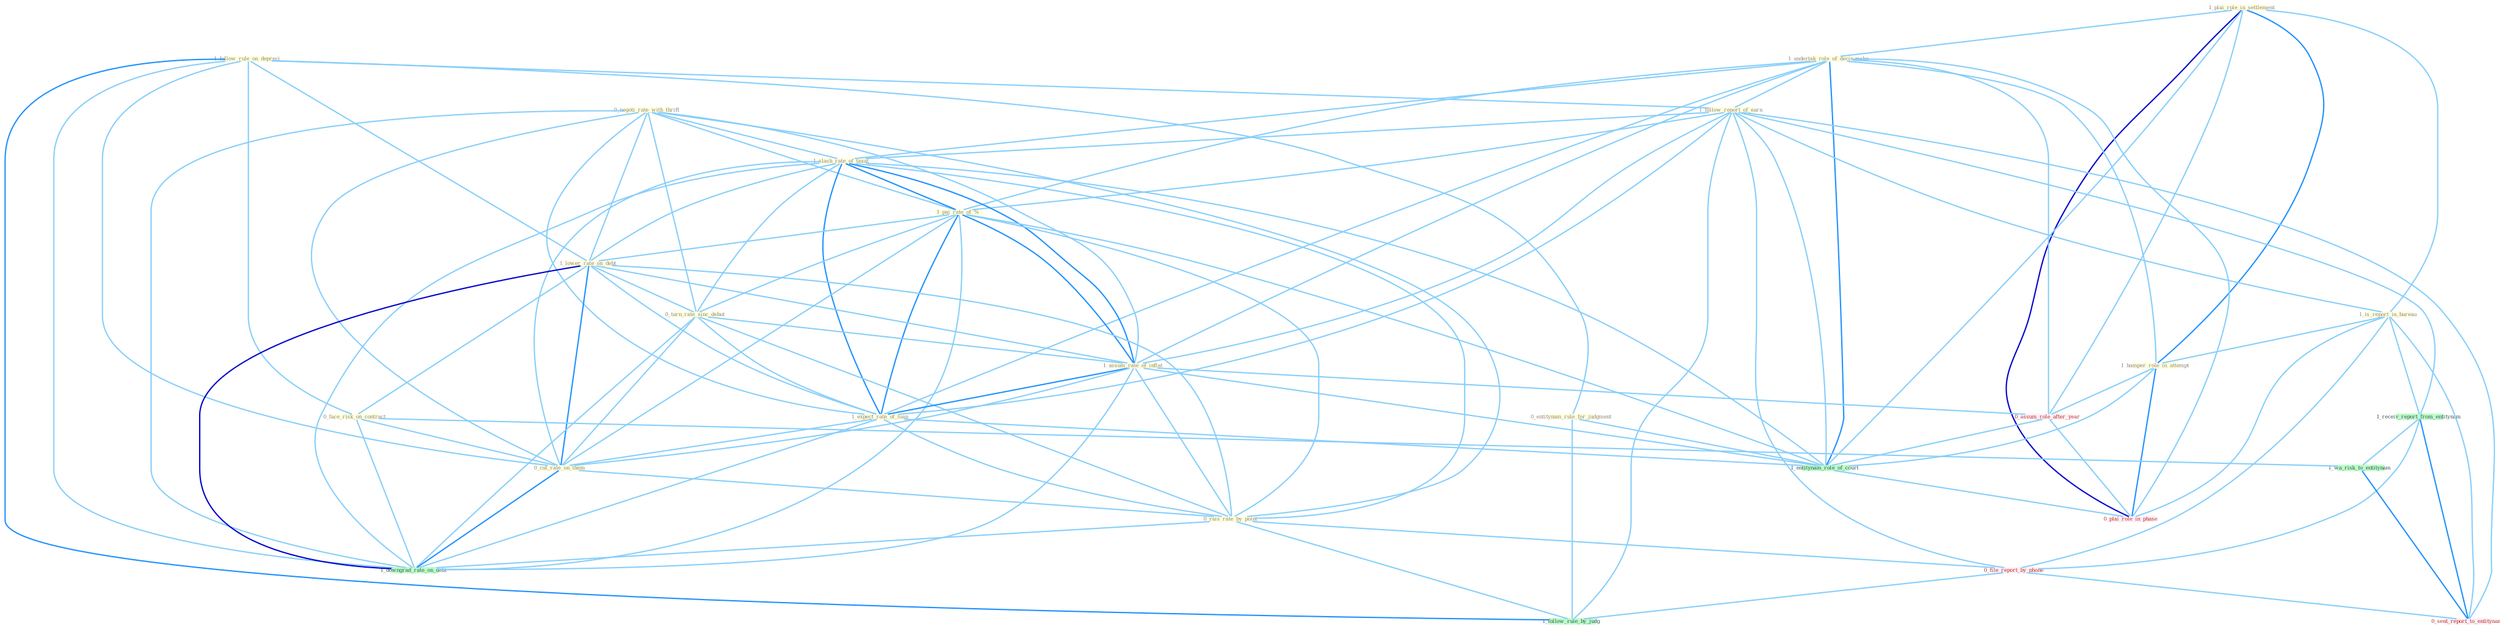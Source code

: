 Graph G{ 
    node
    [shape=polygon,style=filled,width=.5,height=.06,color="#BDFCC9",fixedsize=true,fontsize=4,
    fontcolor="#2f4f4f"];
    {node
    [color="#ffffe0", fontcolor="#8b7d6b"] "0_negoti_rate_with_thrift " "1_plai_role_in_settlement " "1_follow_rule_on_depreci " "1_undertak_role_of_decis-make " "1_follow_report_of_earn " "1_is_report_in_bureau " "1_slash_rate_of_taxat " "1_hamper_role_in_attempt " "1_pai_rate_of_% " "1_lower_rate_on_debt " "0_face_risk_on_contract " "0_turn_rate_sinc_debut " "1_assum_rate_of_inflat " "0_entitynam_rule_for_judgment " "1_expect_rate_of_loan " "0_cut_rate_on_them " "0_rais_rate_by_point "}
{node [color="#fff0f5", fontcolor="#b22222"] "0_assum_role_after_year " "0_file_report_by_phone " "0_sent_report_to_entitynam " "0_plai_role_in_phase "}
edge [color="#B0E2FF"];

	"0_negoti_rate_with_thrift " -- "1_slash_rate_of_taxat " [w="1", color="#87cefa" ];
	"0_negoti_rate_with_thrift " -- "1_pai_rate_of_% " [w="1", color="#87cefa" ];
	"0_negoti_rate_with_thrift " -- "1_lower_rate_on_debt " [w="1", color="#87cefa" ];
	"0_negoti_rate_with_thrift " -- "0_turn_rate_sinc_debut " [w="1", color="#87cefa" ];
	"0_negoti_rate_with_thrift " -- "1_assum_rate_of_inflat " [w="1", color="#87cefa" ];
	"0_negoti_rate_with_thrift " -- "1_expect_rate_of_loan " [w="1", color="#87cefa" ];
	"0_negoti_rate_with_thrift " -- "0_cut_rate_on_them " [w="1", color="#87cefa" ];
	"0_negoti_rate_with_thrift " -- "0_rais_rate_by_point " [w="1", color="#87cefa" ];
	"0_negoti_rate_with_thrift " -- "1_downgrad_rate_on_debt " [w="1", color="#87cefa" ];
	"1_plai_role_in_settlement " -- "1_undertak_role_of_decis-make " [w="1", color="#87cefa" ];
	"1_plai_role_in_settlement " -- "1_is_report_in_bureau " [w="1", color="#87cefa" ];
	"1_plai_role_in_settlement " -- "1_hamper_role_in_attempt " [w="2", color="#1e90ff" , len=0.8];
	"1_plai_role_in_settlement " -- "0_assum_role_after_year " [w="1", color="#87cefa" ];
	"1_plai_role_in_settlement " -- "1_entitynam_role_of_court " [w="1", color="#87cefa" ];
	"1_plai_role_in_settlement " -- "0_plai_role_in_phase " [w="3", color="#0000cd" , len=0.6];
	"1_follow_rule_on_depreci " -- "1_follow_report_of_earn " [w="1", color="#87cefa" ];
	"1_follow_rule_on_depreci " -- "1_lower_rate_on_debt " [w="1", color="#87cefa" ];
	"1_follow_rule_on_depreci " -- "0_face_risk_on_contract " [w="1", color="#87cefa" ];
	"1_follow_rule_on_depreci " -- "0_entitynam_rule_for_judgment " [w="1", color="#87cefa" ];
	"1_follow_rule_on_depreci " -- "0_cut_rate_on_them " [w="1", color="#87cefa" ];
	"1_follow_rule_on_depreci " -- "1_downgrad_rate_on_debt " [w="1", color="#87cefa" ];
	"1_follow_rule_on_depreci " -- "1_follow_rule_by_judg " [w="2", color="#1e90ff" , len=0.8];
	"1_undertak_role_of_decis-make " -- "1_follow_report_of_earn " [w="1", color="#87cefa" ];
	"1_undertak_role_of_decis-make " -- "1_slash_rate_of_taxat " [w="1", color="#87cefa" ];
	"1_undertak_role_of_decis-make " -- "1_hamper_role_in_attempt " [w="1", color="#87cefa" ];
	"1_undertak_role_of_decis-make " -- "1_pai_rate_of_% " [w="1", color="#87cefa" ];
	"1_undertak_role_of_decis-make " -- "1_assum_rate_of_inflat " [w="1", color="#87cefa" ];
	"1_undertak_role_of_decis-make " -- "1_expect_rate_of_loan " [w="1", color="#87cefa" ];
	"1_undertak_role_of_decis-make " -- "0_assum_role_after_year " [w="1", color="#87cefa" ];
	"1_undertak_role_of_decis-make " -- "1_entitynam_role_of_court " [w="2", color="#1e90ff" , len=0.8];
	"1_undertak_role_of_decis-make " -- "0_plai_role_in_phase " [w="1", color="#87cefa" ];
	"1_follow_report_of_earn " -- "1_is_report_in_bureau " [w="1", color="#87cefa" ];
	"1_follow_report_of_earn " -- "1_slash_rate_of_taxat " [w="1", color="#87cefa" ];
	"1_follow_report_of_earn " -- "1_pai_rate_of_% " [w="1", color="#87cefa" ];
	"1_follow_report_of_earn " -- "1_assum_rate_of_inflat " [w="1", color="#87cefa" ];
	"1_follow_report_of_earn " -- "1_expect_rate_of_loan " [w="1", color="#87cefa" ];
	"1_follow_report_of_earn " -- "1_receiv_report_from_entitynam " [w="1", color="#87cefa" ];
	"1_follow_report_of_earn " -- "1_entitynam_role_of_court " [w="1", color="#87cefa" ];
	"1_follow_report_of_earn " -- "0_file_report_by_phone " [w="1", color="#87cefa" ];
	"1_follow_report_of_earn " -- "1_follow_rule_by_judg " [w="1", color="#87cefa" ];
	"1_follow_report_of_earn " -- "0_sent_report_to_entitynam " [w="1", color="#87cefa" ];
	"1_is_report_in_bureau " -- "1_hamper_role_in_attempt " [w="1", color="#87cefa" ];
	"1_is_report_in_bureau " -- "1_receiv_report_from_entitynam " [w="1", color="#87cefa" ];
	"1_is_report_in_bureau " -- "0_file_report_by_phone " [w="1", color="#87cefa" ];
	"1_is_report_in_bureau " -- "0_sent_report_to_entitynam " [w="1", color="#87cefa" ];
	"1_is_report_in_bureau " -- "0_plai_role_in_phase " [w="1", color="#87cefa" ];
	"1_slash_rate_of_taxat " -- "1_pai_rate_of_% " [w="2", color="#1e90ff" , len=0.8];
	"1_slash_rate_of_taxat " -- "1_lower_rate_on_debt " [w="1", color="#87cefa" ];
	"1_slash_rate_of_taxat " -- "0_turn_rate_sinc_debut " [w="1", color="#87cefa" ];
	"1_slash_rate_of_taxat " -- "1_assum_rate_of_inflat " [w="2", color="#1e90ff" , len=0.8];
	"1_slash_rate_of_taxat " -- "1_expect_rate_of_loan " [w="2", color="#1e90ff" , len=0.8];
	"1_slash_rate_of_taxat " -- "0_cut_rate_on_them " [w="1", color="#87cefa" ];
	"1_slash_rate_of_taxat " -- "0_rais_rate_by_point " [w="1", color="#87cefa" ];
	"1_slash_rate_of_taxat " -- "1_entitynam_role_of_court " [w="1", color="#87cefa" ];
	"1_slash_rate_of_taxat " -- "1_downgrad_rate_on_debt " [w="1", color="#87cefa" ];
	"1_hamper_role_in_attempt " -- "0_assum_role_after_year " [w="1", color="#87cefa" ];
	"1_hamper_role_in_attempt " -- "1_entitynam_role_of_court " [w="1", color="#87cefa" ];
	"1_hamper_role_in_attempt " -- "0_plai_role_in_phase " [w="2", color="#1e90ff" , len=0.8];
	"1_pai_rate_of_% " -- "1_lower_rate_on_debt " [w="1", color="#87cefa" ];
	"1_pai_rate_of_% " -- "0_turn_rate_sinc_debut " [w="1", color="#87cefa" ];
	"1_pai_rate_of_% " -- "1_assum_rate_of_inflat " [w="2", color="#1e90ff" , len=0.8];
	"1_pai_rate_of_% " -- "1_expect_rate_of_loan " [w="2", color="#1e90ff" , len=0.8];
	"1_pai_rate_of_% " -- "0_cut_rate_on_them " [w="1", color="#87cefa" ];
	"1_pai_rate_of_% " -- "0_rais_rate_by_point " [w="1", color="#87cefa" ];
	"1_pai_rate_of_% " -- "1_entitynam_role_of_court " [w="1", color="#87cefa" ];
	"1_pai_rate_of_% " -- "1_downgrad_rate_on_debt " [w="1", color="#87cefa" ];
	"1_lower_rate_on_debt " -- "0_face_risk_on_contract " [w="1", color="#87cefa" ];
	"1_lower_rate_on_debt " -- "0_turn_rate_sinc_debut " [w="1", color="#87cefa" ];
	"1_lower_rate_on_debt " -- "1_assum_rate_of_inflat " [w="1", color="#87cefa" ];
	"1_lower_rate_on_debt " -- "1_expect_rate_of_loan " [w="1", color="#87cefa" ];
	"1_lower_rate_on_debt " -- "0_cut_rate_on_them " [w="2", color="#1e90ff" , len=0.8];
	"1_lower_rate_on_debt " -- "0_rais_rate_by_point " [w="1", color="#87cefa" ];
	"1_lower_rate_on_debt " -- "1_downgrad_rate_on_debt " [w="3", color="#0000cd" , len=0.6];
	"0_face_risk_on_contract " -- "0_cut_rate_on_them " [w="1", color="#87cefa" ];
	"0_face_risk_on_contract " -- "1_downgrad_rate_on_debt " [w="1", color="#87cefa" ];
	"0_face_risk_on_contract " -- "1_wa_risk_to_entitynam " [w="1", color="#87cefa" ];
	"0_turn_rate_sinc_debut " -- "1_assum_rate_of_inflat " [w="1", color="#87cefa" ];
	"0_turn_rate_sinc_debut " -- "1_expect_rate_of_loan " [w="1", color="#87cefa" ];
	"0_turn_rate_sinc_debut " -- "0_cut_rate_on_them " [w="1", color="#87cefa" ];
	"0_turn_rate_sinc_debut " -- "0_rais_rate_by_point " [w="1", color="#87cefa" ];
	"0_turn_rate_sinc_debut " -- "1_downgrad_rate_on_debt " [w="1", color="#87cefa" ];
	"1_assum_rate_of_inflat " -- "1_expect_rate_of_loan " [w="2", color="#1e90ff" , len=0.8];
	"1_assum_rate_of_inflat " -- "0_cut_rate_on_them " [w="1", color="#87cefa" ];
	"1_assum_rate_of_inflat " -- "0_rais_rate_by_point " [w="1", color="#87cefa" ];
	"1_assum_rate_of_inflat " -- "0_assum_role_after_year " [w="1", color="#87cefa" ];
	"1_assum_rate_of_inflat " -- "1_entitynam_role_of_court " [w="1", color="#87cefa" ];
	"1_assum_rate_of_inflat " -- "1_downgrad_rate_on_debt " [w="1", color="#87cefa" ];
	"0_entitynam_rule_for_judgment " -- "1_entitynam_role_of_court " [w="1", color="#87cefa" ];
	"0_entitynam_rule_for_judgment " -- "1_follow_rule_by_judg " [w="1", color="#87cefa" ];
	"1_expect_rate_of_loan " -- "0_cut_rate_on_them " [w="1", color="#87cefa" ];
	"1_expect_rate_of_loan " -- "0_rais_rate_by_point " [w="1", color="#87cefa" ];
	"1_expect_rate_of_loan " -- "1_entitynam_role_of_court " [w="1", color="#87cefa" ];
	"1_expect_rate_of_loan " -- "1_downgrad_rate_on_debt " [w="1", color="#87cefa" ];
	"0_cut_rate_on_them " -- "0_rais_rate_by_point " [w="1", color="#87cefa" ];
	"0_cut_rate_on_them " -- "1_downgrad_rate_on_debt " [w="2", color="#1e90ff" , len=0.8];
	"0_rais_rate_by_point " -- "0_file_report_by_phone " [w="1", color="#87cefa" ];
	"0_rais_rate_by_point " -- "1_downgrad_rate_on_debt " [w="1", color="#87cefa" ];
	"0_rais_rate_by_point " -- "1_follow_rule_by_judg " [w="1", color="#87cefa" ];
	"1_receiv_report_from_entitynam " -- "0_file_report_by_phone " [w="1", color="#87cefa" ];
	"1_receiv_report_from_entitynam " -- "1_wa_risk_to_entitynam " [w="1", color="#87cefa" ];
	"1_receiv_report_from_entitynam " -- "0_sent_report_to_entitynam " [w="2", color="#1e90ff" , len=0.8];
	"0_assum_role_after_year " -- "1_entitynam_role_of_court " [w="1", color="#87cefa" ];
	"0_assum_role_after_year " -- "0_plai_role_in_phase " [w="1", color="#87cefa" ];
	"1_entitynam_role_of_court " -- "0_plai_role_in_phase " [w="1", color="#87cefa" ];
	"0_file_report_by_phone " -- "1_follow_rule_by_judg " [w="1", color="#87cefa" ];
	"0_file_report_by_phone " -- "0_sent_report_to_entitynam " [w="1", color="#87cefa" ];
	"1_wa_risk_to_entitynam " -- "0_sent_report_to_entitynam " [w="2", color="#1e90ff" , len=0.8];
}
